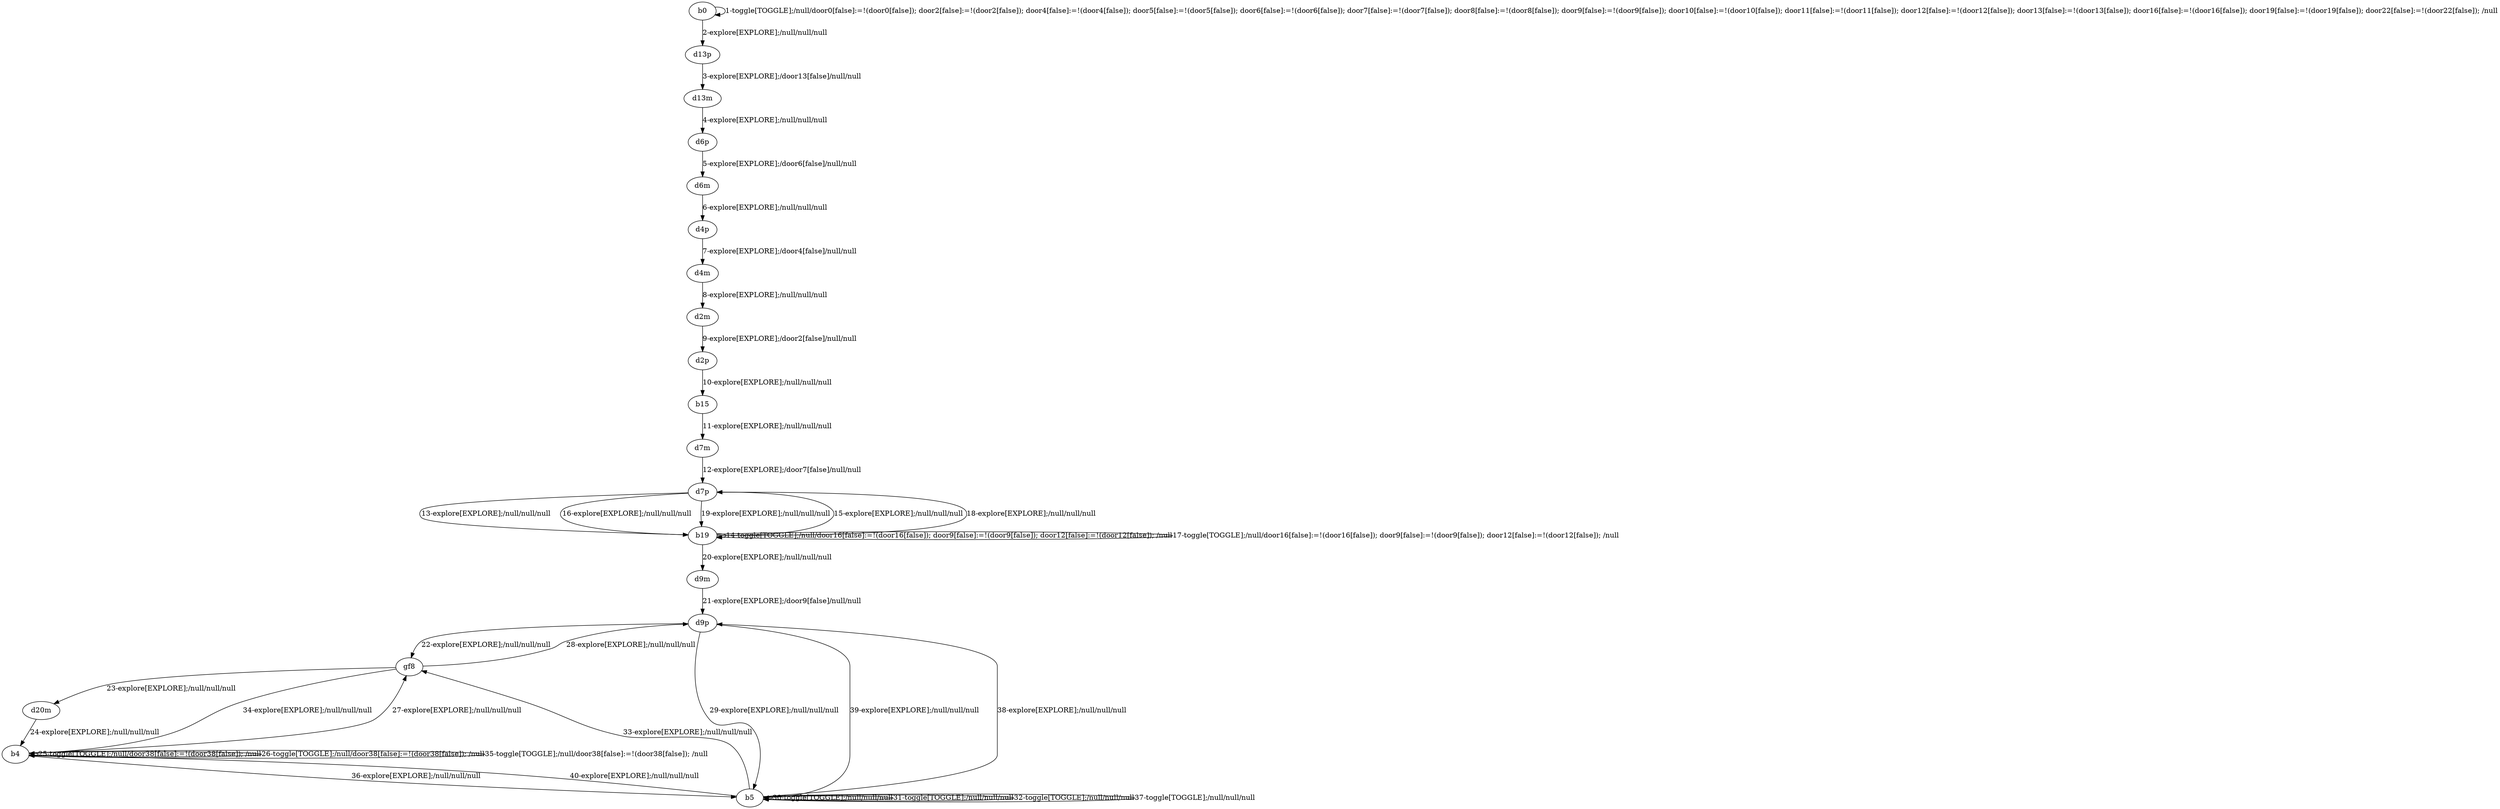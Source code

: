 # Total number of goals covered by this test: 1
# b5 --> d9p

digraph g {
"b0" -> "b0" [label = "1-toggle[TOGGLE];/null/door0[false]:=!(door0[false]); door2[false]:=!(door2[false]); door4[false]:=!(door4[false]); door5[false]:=!(door5[false]); door6[false]:=!(door6[false]); door7[false]:=!(door7[false]); door8[false]:=!(door8[false]); door9[false]:=!(door9[false]); door10[false]:=!(door10[false]); door11[false]:=!(door11[false]); door12[false]:=!(door12[false]); door13[false]:=!(door13[false]); door16[false]:=!(door16[false]); door19[false]:=!(door19[false]); door22[false]:=!(door22[false]); /null"];
"b0" -> "d13p" [label = "2-explore[EXPLORE];/null/null/null"];
"d13p" -> "d13m" [label = "3-explore[EXPLORE];/door13[false]/null/null"];
"d13m" -> "d6p" [label = "4-explore[EXPLORE];/null/null/null"];
"d6p" -> "d6m" [label = "5-explore[EXPLORE];/door6[false]/null/null"];
"d6m" -> "d4p" [label = "6-explore[EXPLORE];/null/null/null"];
"d4p" -> "d4m" [label = "7-explore[EXPLORE];/door4[false]/null/null"];
"d4m" -> "d2m" [label = "8-explore[EXPLORE];/null/null/null"];
"d2m" -> "d2p" [label = "9-explore[EXPLORE];/door2[false]/null/null"];
"d2p" -> "b15" [label = "10-explore[EXPLORE];/null/null/null"];
"b15" -> "d7m" [label = "11-explore[EXPLORE];/null/null/null"];
"d7m" -> "d7p" [label = "12-explore[EXPLORE];/door7[false]/null/null"];
"d7p" -> "b19" [label = "13-explore[EXPLORE];/null/null/null"];
"b19" -> "b19" [label = "14-toggle[TOGGLE];/null/door16[false]:=!(door16[false]); door9[false]:=!(door9[false]); door12[false]:=!(door12[false]); /null"];
"b19" -> "d7p" [label = "15-explore[EXPLORE];/null/null/null"];
"d7p" -> "b19" [label = "16-explore[EXPLORE];/null/null/null"];
"b19" -> "b19" [label = "17-toggle[TOGGLE];/null/door16[false]:=!(door16[false]); door9[false]:=!(door9[false]); door12[false]:=!(door12[false]); /null"];
"b19" -> "d7p" [label = "18-explore[EXPLORE];/null/null/null"];
"d7p" -> "b19" [label = "19-explore[EXPLORE];/null/null/null"];
"b19" -> "d9m" [label = "20-explore[EXPLORE];/null/null/null"];
"d9m" -> "d9p" [label = "21-explore[EXPLORE];/door9[false]/null/null"];
"d9p" -> "gf8" [label = "22-explore[EXPLORE];/null/null/null"];
"gf8" -> "d20m" [label = "23-explore[EXPLORE];/null/null/null"];
"d20m" -> "b4" [label = "24-explore[EXPLORE];/null/null/null"];
"b4" -> "b4" [label = "25-toggle[TOGGLE];/null/door38[false]:=!(door38[false]); /null"];
"b4" -> "b4" [label = "26-toggle[TOGGLE];/null/door38[false]:=!(door38[false]); /null"];
"b4" -> "gf8" [label = "27-explore[EXPLORE];/null/null/null"];
"gf8" -> "d9p" [label = "28-explore[EXPLORE];/null/null/null"];
"d9p" -> "b5" [label = "29-explore[EXPLORE];/null/null/null"];
"b5" -> "b5" [label = "30-toggle[TOGGLE];/null/null/null"];
"b5" -> "b5" [label = "31-toggle[TOGGLE];/null/null/null"];
"b5" -> "b5" [label = "32-toggle[TOGGLE];/null/null/null"];
"b5" -> "gf8" [label = "33-explore[EXPLORE];/null/null/null"];
"gf8" -> "b4" [label = "34-explore[EXPLORE];/null/null/null"];
"b4" -> "b4" [label = "35-toggle[TOGGLE];/null/door38[false]:=!(door38[false]); /null"];
"b4" -> "b5" [label = "36-explore[EXPLORE];/null/null/null"];
"b5" -> "b5" [label = "37-toggle[TOGGLE];/null/null/null"];
"b5" -> "d9p" [label = "38-explore[EXPLORE];/null/null/null"];
"d9p" -> "b5" [label = "39-explore[EXPLORE];/null/null/null"];
"b5" -> "b4" [label = "40-explore[EXPLORE];/null/null/null"];
}